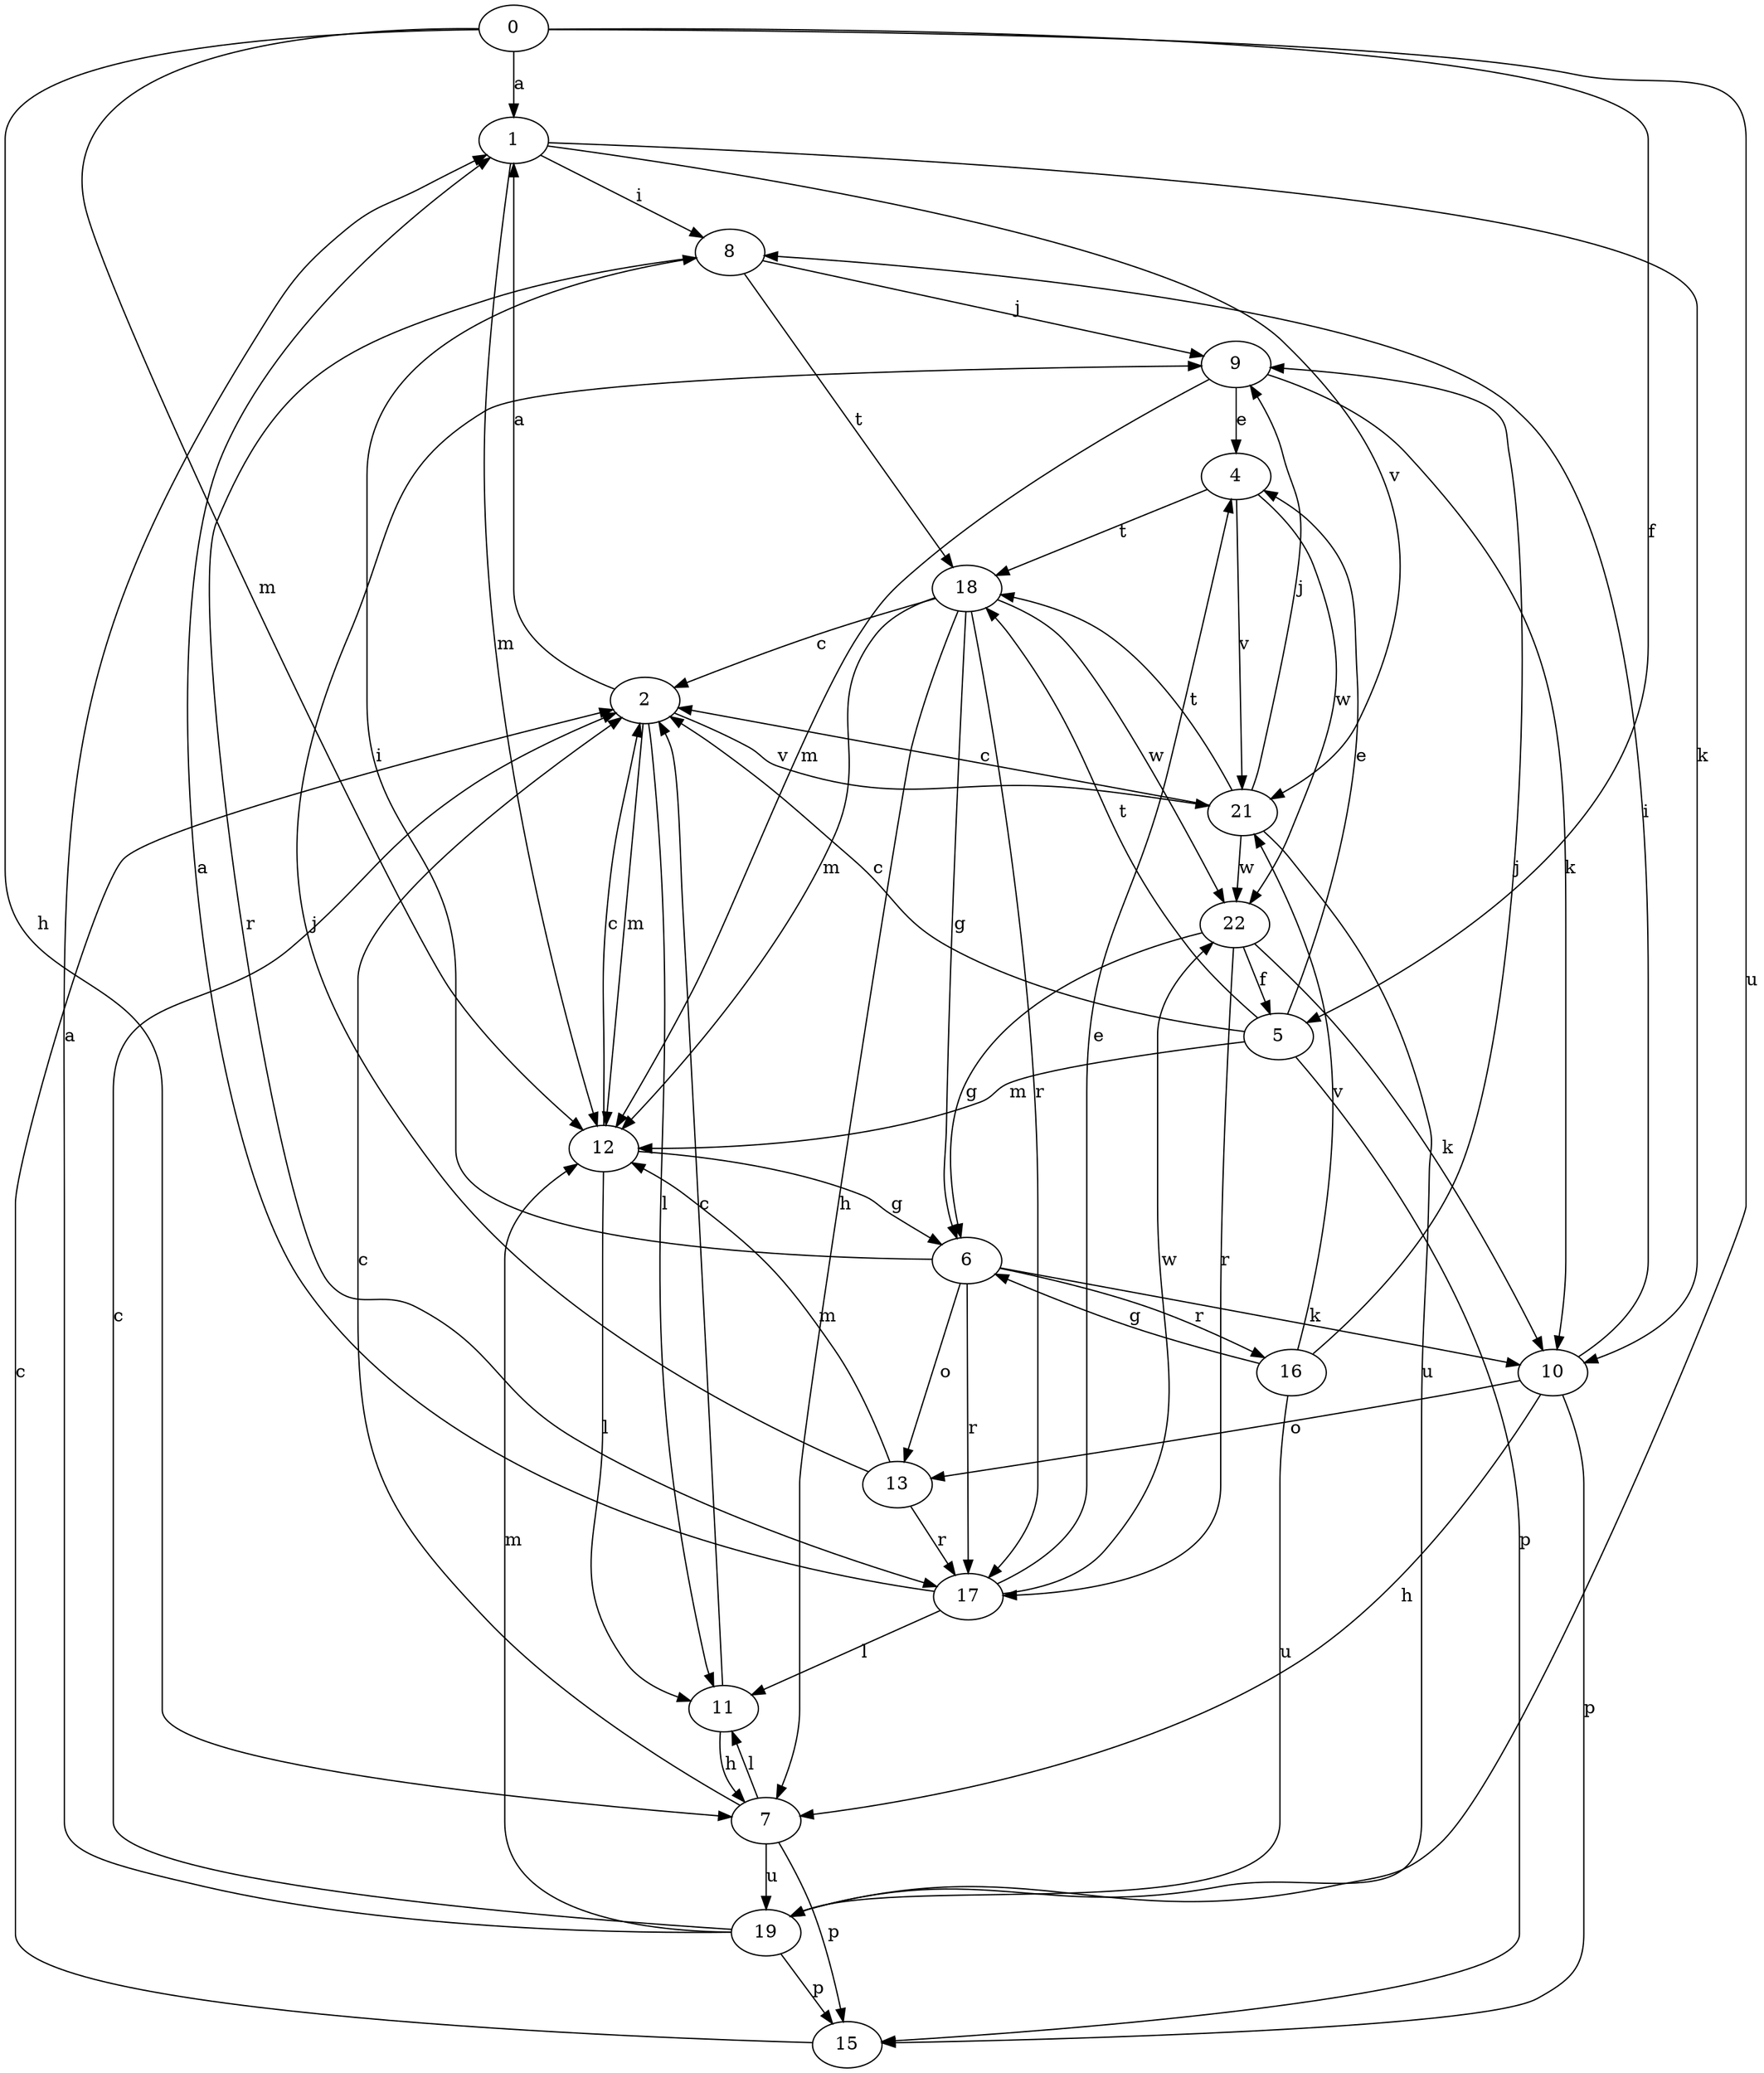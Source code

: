 strict digraph  {
0;
1;
2;
4;
5;
6;
7;
8;
9;
10;
11;
12;
13;
15;
16;
17;
18;
19;
21;
22;
0 -> 1  [label=a];
0 -> 5  [label=f];
0 -> 7  [label=h];
0 -> 12  [label=m];
0 -> 19  [label=u];
1 -> 8  [label=i];
1 -> 10  [label=k];
1 -> 12  [label=m];
1 -> 21  [label=v];
2 -> 1  [label=a];
2 -> 11  [label=l];
2 -> 12  [label=m];
2 -> 21  [label=v];
4 -> 18  [label=t];
4 -> 21  [label=v];
4 -> 22  [label=w];
5 -> 2  [label=c];
5 -> 4  [label=e];
5 -> 12  [label=m];
5 -> 15  [label=p];
5 -> 18  [label=t];
6 -> 8  [label=i];
6 -> 10  [label=k];
6 -> 13  [label=o];
6 -> 16  [label=r];
6 -> 17  [label=r];
7 -> 2  [label=c];
7 -> 11  [label=l];
7 -> 15  [label=p];
7 -> 19  [label=u];
8 -> 9  [label=j];
8 -> 17  [label=r];
8 -> 18  [label=t];
9 -> 4  [label=e];
9 -> 10  [label=k];
9 -> 12  [label=m];
10 -> 7  [label=h];
10 -> 8  [label=i];
10 -> 13  [label=o];
10 -> 15  [label=p];
11 -> 2  [label=c];
11 -> 7  [label=h];
12 -> 2  [label=c];
12 -> 6  [label=g];
12 -> 11  [label=l];
13 -> 9  [label=j];
13 -> 12  [label=m];
13 -> 17  [label=r];
15 -> 2  [label=c];
16 -> 6  [label=g];
16 -> 9  [label=j];
16 -> 19  [label=u];
16 -> 21  [label=v];
17 -> 1  [label=a];
17 -> 4  [label=e];
17 -> 11  [label=l];
17 -> 22  [label=w];
18 -> 2  [label=c];
18 -> 6  [label=g];
18 -> 7  [label=h];
18 -> 12  [label=m];
18 -> 17  [label=r];
18 -> 22  [label=w];
19 -> 1  [label=a];
19 -> 2  [label=c];
19 -> 12  [label=m];
19 -> 15  [label=p];
21 -> 2  [label=c];
21 -> 9  [label=j];
21 -> 18  [label=t];
21 -> 19  [label=u];
21 -> 22  [label=w];
22 -> 5  [label=f];
22 -> 6  [label=g];
22 -> 10  [label=k];
22 -> 17  [label=r];
}
